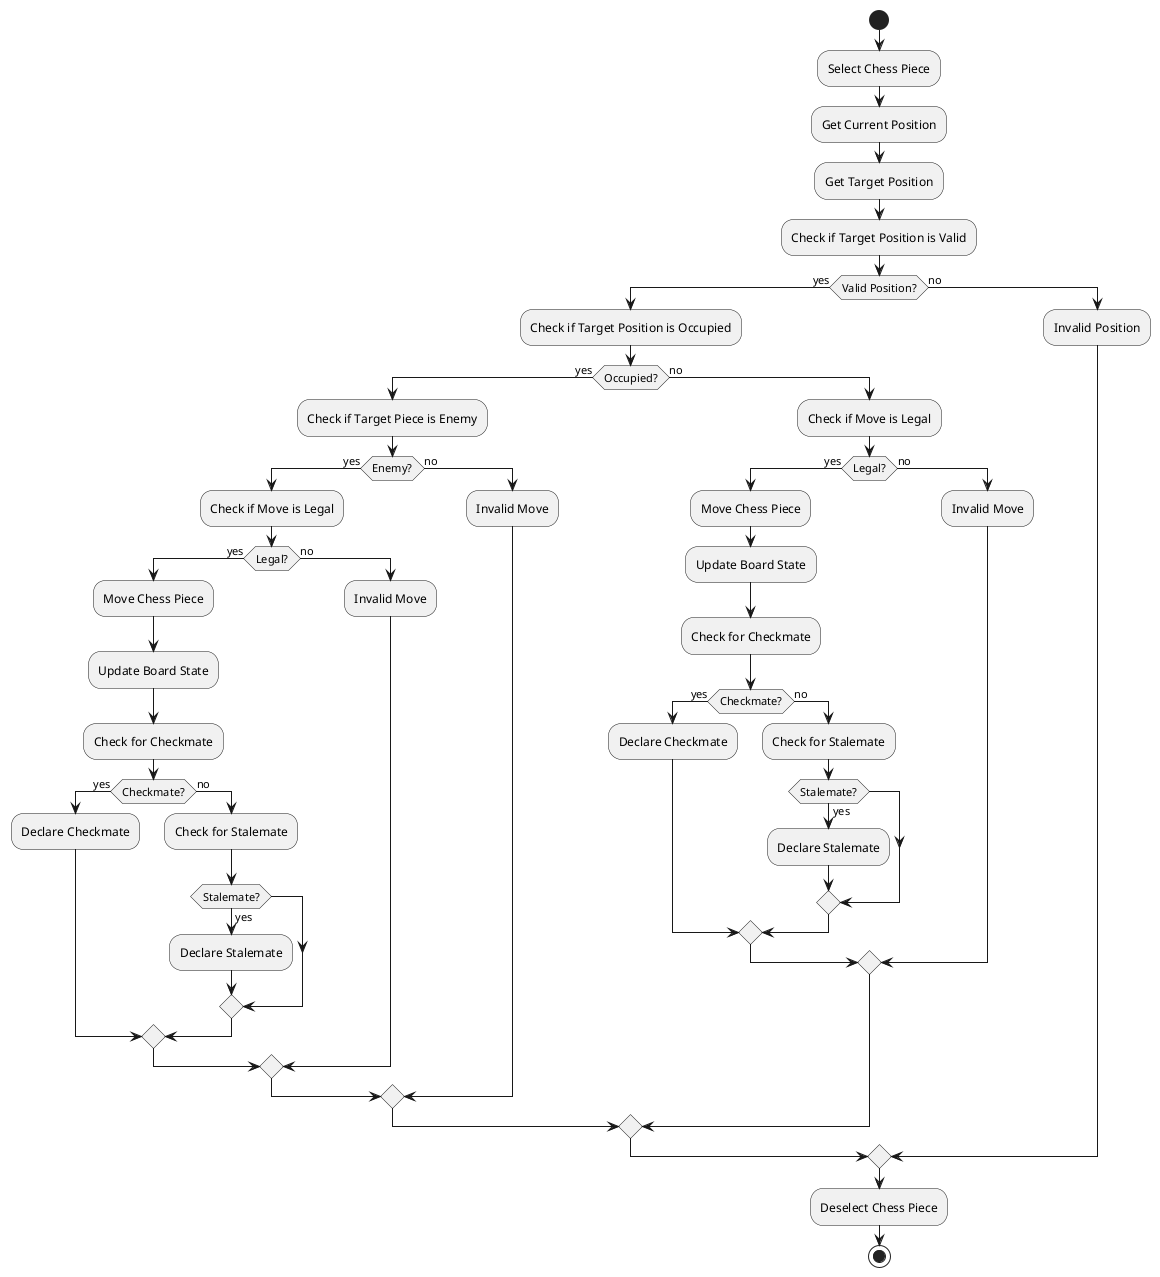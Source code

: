 @startuml Validate Chess Move

start
:Select Chess Piece;
:Get Current Position;
:Get Target Position;
:Check if Target Position is Valid;
if (Valid Position?) then (yes)
  :Check if Target Position is Occupied;
  if (Occupied?) then (yes)
    :Check if Target Piece is Enemy;
    if (Enemy?) then (yes)
      :Check if Move is Legal;
      if (Legal?) then (yes)
        :Move Chess Piece;
        :Update Board State;
        :Check for Checkmate;
        if (Checkmate?) then (yes)
          :Declare Checkmate;
        else (no)
          :Check for Stalemate;
          if (Stalemate?) then (yes)
            :Declare Stalemate;
          endif
        endif
      else (no)
        :Invalid Move;
      endif
    else (no)
      :Invalid Move;
    endif
  else (no)
    :Check if Move is Legal;
    if (Legal?) then (yes)
      :Move Chess Piece;
      :Update Board State;
      :Check for Checkmate;
      if (Checkmate?) then (yes)
        :Declare Checkmate;
      else (no)
        :Check for Stalemate;
        if (Stalemate?) then (yes)
          :Declare Stalemate;
        endif
      endif
    else (no)
      :Invalid Move;
    endif
  endif
else (no)
  :Invalid Position;
endif
:Deselect Chess Piece;
stop

@enduml

```Powered by Tabnine
The above PlantUML code represents an activity diagram for validating a chess move. It includes the following steps:

1. Select Chess Piece
2. Get Current Position
3. Get Target Position
4. Check if Target Position is Valid
5. If Valid Position, check if Target Position is Occupied
6. If Occupied, check if Target Piece is Enemy
7. If Enemy, check if Move is Legal
8. If Legal, move the Chess Piece, update the Board State, and check for Checkmate or Stalemate
9. If not Legal, declare Invalid Move
10. If not Enemy, declare Invalid Move
11. If not Occupied, check if Move is Legal
12. If Legal, move the Chess Piece, update the Board State, and check for Checkmate or Stalemate
13. If not Legal, declare Invalid Move
14. If not Valid Position, declare Invalid Position
15. Deselect Chess Piece
16. Stop

You can use a PlantUML tool to generate an image or SVG representation of this activity diagram.